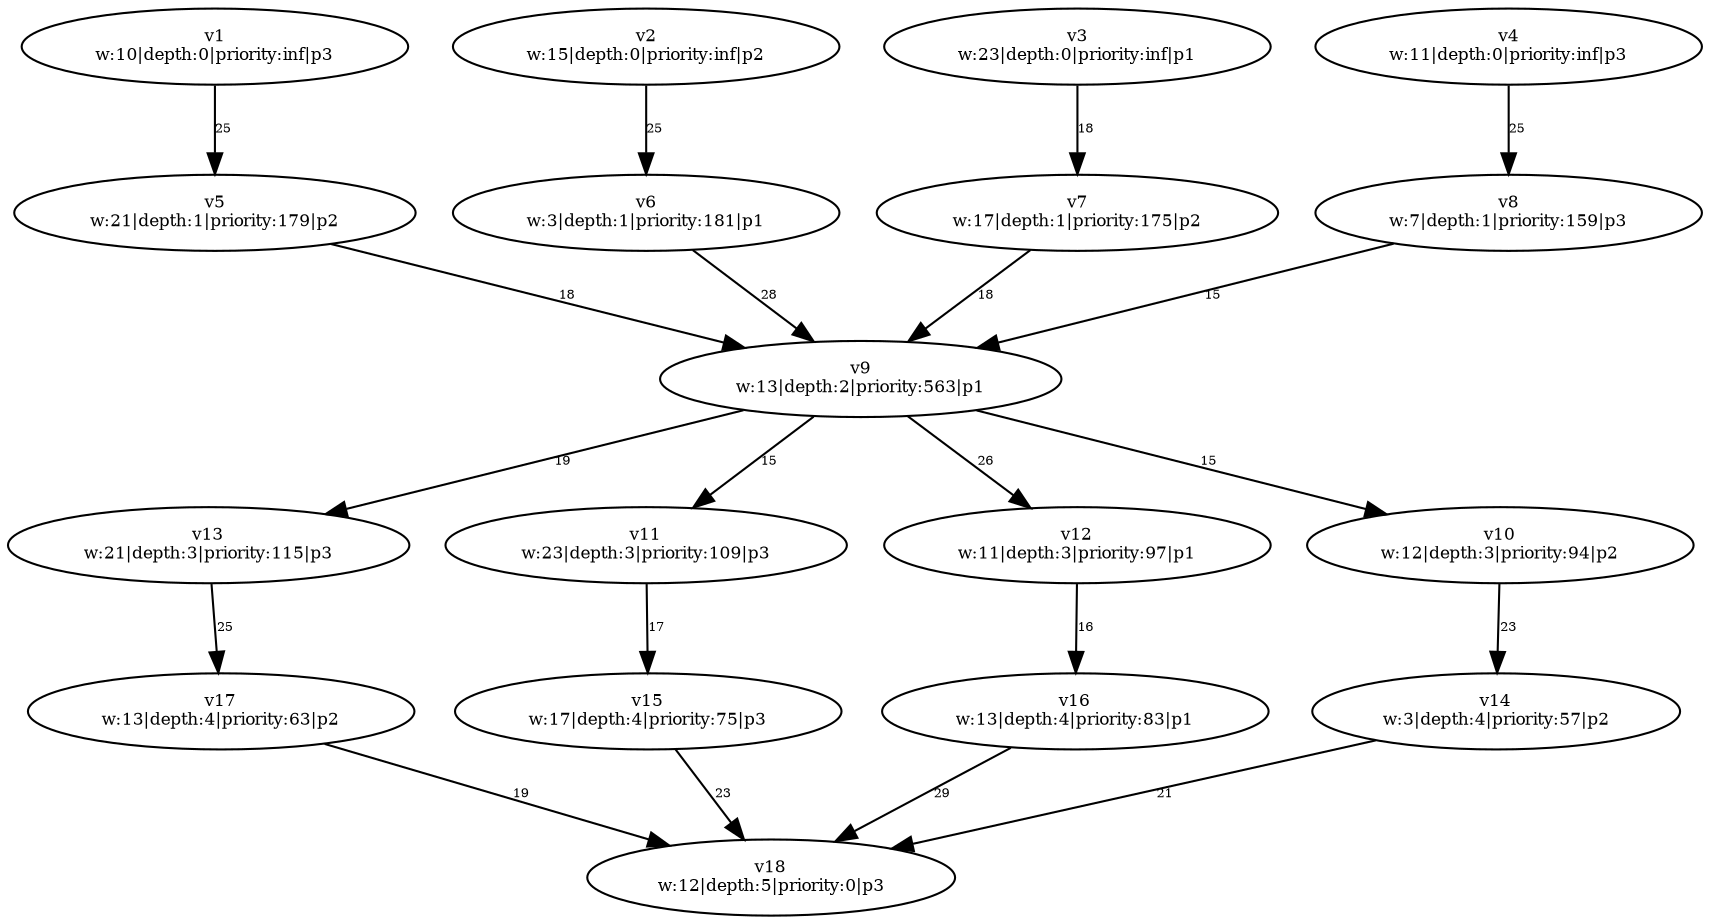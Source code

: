 digraph {
	v1 [label="v1
w:10|depth:0|priority:inf|p3" fontsize=8.0]
	v2 [label="v2
w:15|depth:0|priority:inf|p2" fontsize=8.0]
	v3 [label="v3
w:23|depth:0|priority:inf|p1" fontsize=8.0]
	v4 [label="v4
w:11|depth:0|priority:inf|p3" fontsize=8.0]
	v6 [label="v6
w:3|depth:1|priority:181|p1" fontsize=8.0]
	v5 [label="v5
w:21|depth:1|priority:179|p2" fontsize=8.0]
	v7 [label="v7
w:17|depth:1|priority:175|p2" fontsize=8.0]
	v8 [label="v8
w:7|depth:1|priority:159|p3" fontsize=8.0]
	v9 [label="v9
w:13|depth:2|priority:563|p1" fontsize=8.0]
	v13 [label="v13
w:21|depth:3|priority:115|p3" fontsize=8.0]
	v11 [label="v11
w:23|depth:3|priority:109|p3" fontsize=8.0]
	v12 [label="v12
w:11|depth:3|priority:97|p1" fontsize=8.0]
	v10 [label="v10
w:12|depth:3|priority:94|p2" fontsize=8.0]
	v16 [label="v16
w:13|depth:4|priority:83|p1" fontsize=8.0]
	v15 [label="v15
w:17|depth:4|priority:75|p3" fontsize=8.0]
	v17 [label="v17
w:13|depth:4|priority:63|p2" fontsize=8.0]
	v14 [label="v14
w:3|depth:4|priority:57|p2" fontsize=8.0]
	v18 [label="v18
w:12|depth:5|priority:0|p3" fontsize=8.0]
	v1 -> v5 [label=25 constraint=true fontsize=6.0]
	v2 -> v6 [label=25 constraint=true fontsize=6.0]
	v3 -> v7 [label=18 constraint=true fontsize=6.0]
	v4 -> v8 [label=25 constraint=true fontsize=6.0]
	v5 -> v9 [label=18 constraint=true fontsize=6.0]
	v6 -> v9 [label=28 constraint=true fontsize=6.0]
	v7 -> v9 [label=18 constraint=true fontsize=6.0]
	v8 -> v9 [label=15 constraint=true fontsize=6.0]
	v9 -> v10 [label=15 constraint=true fontsize=6.0]
	v9 -> v11 [label=15 constraint=true fontsize=6.0]
	v9 -> v12 [label=26 constraint=true fontsize=6.0]
	v9 -> v13 [label=19 constraint=true fontsize=6.0]
	v10 -> v14 [label=23 constraint=true fontsize=6.0]
	v11 -> v15 [label=17 constraint=true fontsize=6.0]
	v12 -> v16 [label=16 constraint=true fontsize=6.0]
	v13 -> v17 [label=25 constraint=true fontsize=6.0]
	v14 -> v18 [label=21 constraint=true fontsize=6.0]
	v15 -> v18 [label=23 constraint=true fontsize=6.0]
	v16 -> v18 [label=29 constraint=true fontsize=6.0]
	v17 -> v18 [label=19 constraint=true fontsize=6.0]
}
